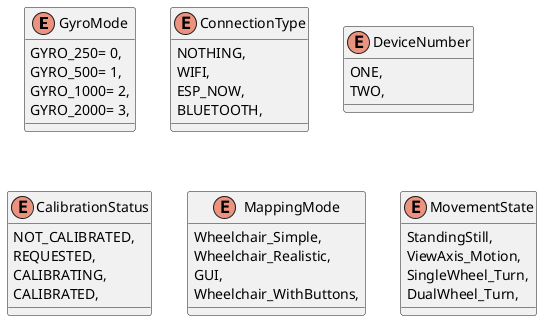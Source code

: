 @startuml
enum GyroMode {
    GYRO_250= 0,
    GYRO_500= 1,
    GYRO_1000= 2,
    GYRO_2000= 3,
}
enum ConnectionType {
    NOTHING,
    WIFI,
    ESP_NOW,
    BLUETOOTH,
}
enum DeviceNumber {
    ONE,
    TWO,
}
enum CalibrationStatus {
    NOT_CALIBRATED,
    REQUESTED,
    CALIBRATING,
    CALIBRATED,
}
enum MappingMode {
    Wheelchair_Simple,
    Wheelchair_Realistic,
    GUI,
    Wheelchair_WithButtons,
}
enum MovementState {
    StandingStill,
    ViewAxis_Motion,
    SingleWheel_Turn,
    DualWheel_Turn,
}
@enduml
